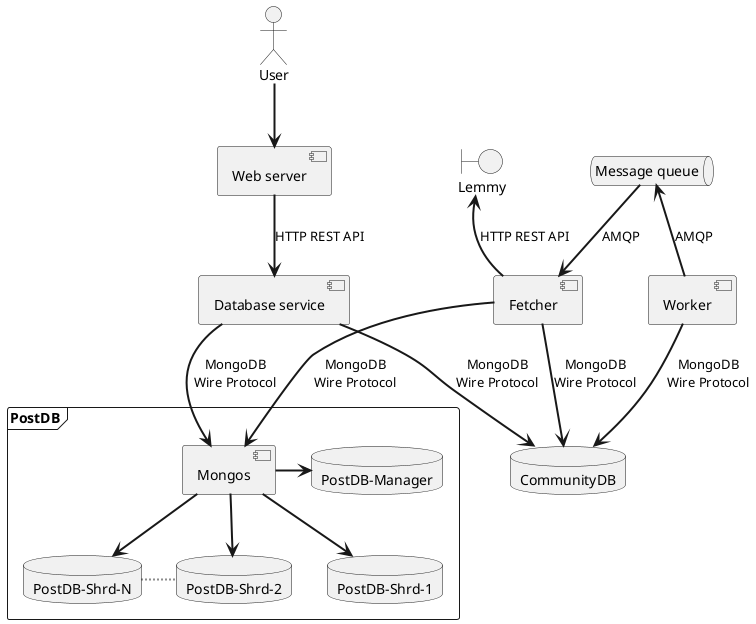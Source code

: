 @startuml Architecture
skinparam sequenceArrowThickness 2

database "CommunityDB"

frame PostDB {
    component Mongos
    database PostDBMan as "PostDB-Manager"
    database PostDB1 as "PostDB-Shrd-1"
    database PostDB2 as "PostDB-Shrd-2"
    database PostDBN as "PostDB-Shrd-N"
}
actor User
component WebServer as "Web server"
component LemmyFetcher as "Fetcher"
component CommunityWorker as "Worker"
queue Messageq as "Message queue"
component DatabaseService as "Database service"
boundary Lemmy

PostDBN ~ PostDB2 
PostDB2 -[hidden]> PostDB1
Mongos -> PostDBMan
Mongos --> PostDB1
Mongos --> PostDB2
Mongos --> PostDBN


User --> WebServer

DatabaseService --> CommunityDB: MongoDB\nWire Protocol
DatabaseService --> Mongos: MongoDB\nWire Protocol

WebServer --> DatabaseService: HTTP REST API
CommunityWorker --> CommunityDB: MongoDB\nWire Protocol
LemmyFetcher --> Mongos: MongoDB\nWire Protocol
LemmyFetcher --> CommunityDB: MongoDB\nWire Protocol

CommunityWorker -up-> Messageq: AMQP
Messageq --> LemmyFetcher: AMQP

LemmyFetcher -up-> Lemmy: HTTP REST API
@enduml